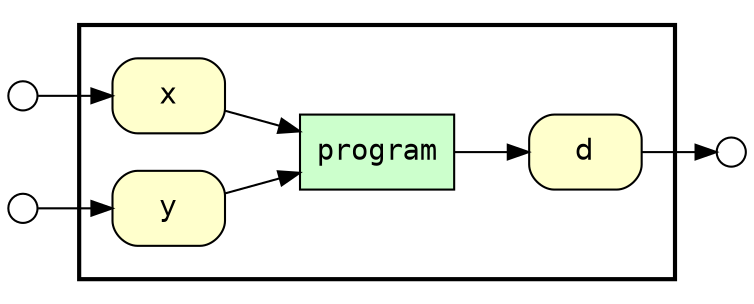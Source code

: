 digraph Workflow {
rankdir=LR

/* Start of double cluster for drawing box around nodes in workflow */
subgraph cluster0 {label=""; penwidth=2; fontsize=18
subgraph cluster1 {label=""; color="white"

/* Nodes representing programs in workflow */
node[shape=box style="filled" fillcolor="#CCFFCC" peripheries=1 fontname="Courier"]
node1 [label="program"]

/* Nodes representing subworkflows in workflow */
node[shape=box style="filled" fillcolor="#CCFFCC" peripheries=2 fontname="Courier"]

/* Nodes for data channels in workflow */
node[shape=box style="rounded,filled" fillcolor="#FFFFCC" peripheries=1 fontname="Helvetica"]
node2 [label="d"]
node3 [label="x"]
node4 [label="y"]

/* Edges for channels between programs and channels */
node1 -> node2
node3 -> node1
node4 -> node1

/* End of double cluster for drawing box around nodes in workflow */
}}

/* Nodes representing workflow ports */
node[shape=circle style="rounded,filled" fillcolor="#FFFFFF" peripheries=1 fontname="Helvetica" width=0.2]
node5 [label=""]
node6 [label=""]
node7 [label=""]

/* Edges between channels and ports */
node5 -> node3
node6 -> node4
node2 -> node7
}
